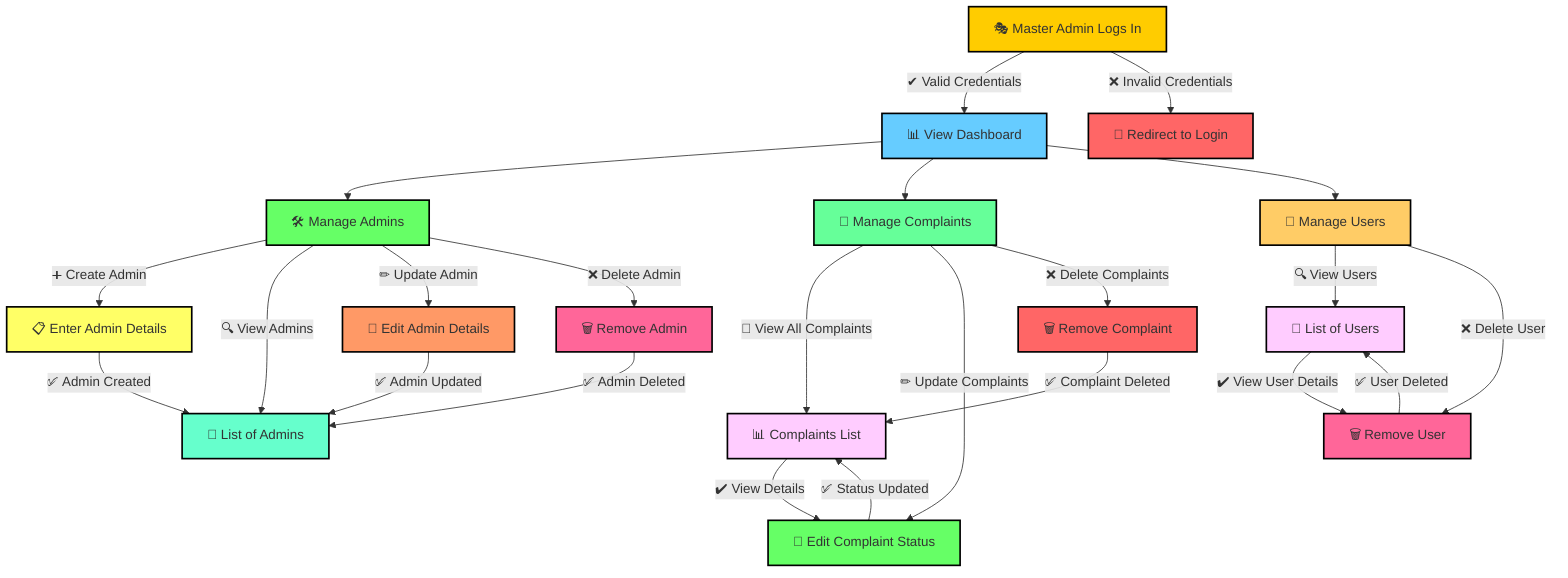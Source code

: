 graph TD;
  A[🎭 Master Admin Logs In] -->|✔ Valid Credentials| B[📊 View Dashboard];
  A -->|❌ Invalid Credentials| C[🔄 Redirect to Login];
  
  B --> D[🛠 Manage Admins];
  B --> E[💼 Manage Complaints];
  B --> F[👥 Manage Users];
  
  D -->|➕ Create Admin| G[📋 Enter Admin Details];
  D -->|🔍 View Admins| H[📜 List of Admins];
  D -->|✏ Update Admin| I[🔧 Edit Admin Details];
  D -->|❌ Delete Admin| J[🗑️ Remove Admin];
  
  E -->|📑 View All Complaints| K[📊 Complaints List];
  E -->|✏ Update Complaints| L[🔧 Edit Complaint Status];
  E -->|❌ Delete Complaints| M[🗑️ Remove Complaint];
  
  F -->|🔍 View Users| N[📜 List of Users];
  F -->|❌ Delete User| O[🗑️ Remove User];
  
  G -->|✅ Admin Created| H;
  I -->|✅ Admin Updated| H;
  J -->|✅ Admin Deleted| H;
  
  K -->|✔️ View Details| L;
  L -->|✅ Status Updated| K;
  M -->|✅ Complaint Deleted| K;
  
  N -->|✔️ View User Details| O;
  O -->|✅ User Deleted| N;
  
  %% Styling for smoother, modern look
  style A fill:#ffcc00,stroke:#000,stroke-width:2px;
  style B fill:#66ccff,stroke:#000,stroke-width:2px;
  style C fill:#ff6666,stroke:#000,stroke-width:2px;
  style D fill:#66ff66,stroke:#000,stroke-width:2px;
  style E fill:#66ff99,stroke:#000,stroke-width:2px;
  style F fill:#ffcc66,stroke:#000,stroke-width:2px;
  style G fill:#ffff66,stroke:#000,stroke-width:2px;
  style H fill:#66ffcc,stroke:#000,stroke-width:2px;
  style I fill:#ff9966,stroke:#000,stroke-width:2px;
  style J fill:#ff6699,stroke:#000,stroke-width:2px;
  style K fill:#ffccff,stroke:#000,stroke-width:2px;
  style L fill:#66ff66,stroke:#000,stroke-width:2px;
  style M fill:#ff6666,stroke:#000,stroke-width:2px;
  style N fill:#ffccff,stroke:#000,stroke-width:2px;
  style O fill:#ff6699,stroke:#000,stroke-width:2px;
  
  %% Adding smooth transitions between blocks
  classDef smooth fill:#f9f9f9,stroke:#aaa,stroke-width:1px;
  class A,B,C,D,E,F,G,H,I,J,K,L,M,N,O smooth;
  
  %% Optional: Adding a box around the flow chart for a more unified appearance
  class B,D,E,F smooth;